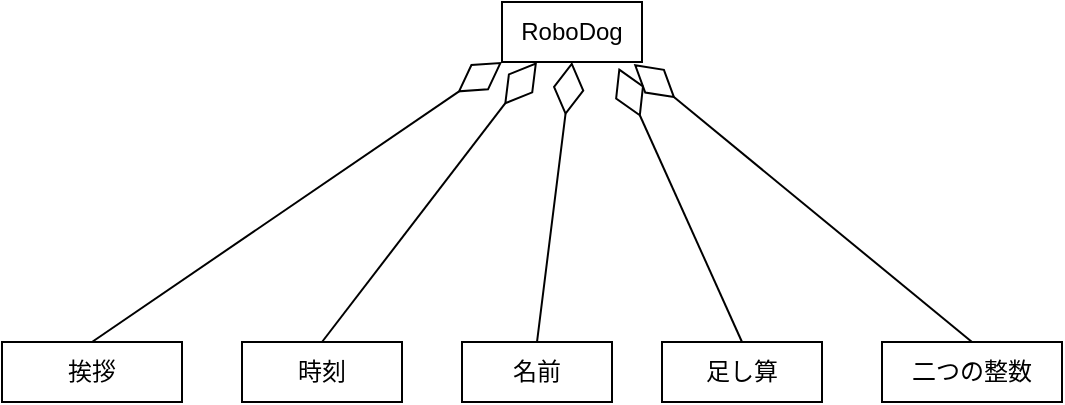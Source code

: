 <mxfile>
    <diagram id="lpPkFKzgFxVW_7bkYr9m" name="ページ1">
        <mxGraphModel dx="267" dy="333" grid="1" gridSize="10" guides="1" tooltips="1" connect="1" arrows="1" fold="1" page="1" pageScale="1" pageWidth="827" pageHeight="1169" math="0" shadow="0">
            <root>
                <mxCell id="0"/>
                <mxCell id="1" parent="0"/>
                <mxCell id="2" value="" style="endArrow=diamondThin;endFill=0;endSize=24;html=1;entryX=0.5;entryY=1;entryDx=0;entryDy=0;exitX=0.5;exitY=0;exitDx=0;exitDy=0;" edge="1" parent="1" source="4" target="3">
                    <mxGeometry width="160" relative="1" as="geometry">
                        <mxPoint x="250" y="150" as="sourcePoint"/>
                        <mxPoint x="280" y="240" as="targetPoint"/>
                    </mxGeometry>
                </mxCell>
                <mxCell id="3" value="RoboDog" style="html=1;whiteSpace=wrap;" vertex="1" parent="1">
                    <mxGeometry x="260" y="50" width="70" height="30" as="geometry"/>
                </mxCell>
                <mxCell id="4" value="名前" style="html=1;whiteSpace=wrap;" vertex="1" parent="1">
                    <mxGeometry x="240" y="220" width="75" height="30" as="geometry"/>
                </mxCell>
                <mxCell id="5" value="時刻" style="html=1;whiteSpace=wrap;" vertex="1" parent="1">
                    <mxGeometry x="130" y="220" width="80" height="30" as="geometry"/>
                </mxCell>
                <mxCell id="6" value="挨拶" style="html=1;whiteSpace=wrap;" vertex="1" parent="1">
                    <mxGeometry x="10" y="220" width="90" height="30" as="geometry"/>
                </mxCell>
                <mxCell id="7" value="" style="endArrow=diamondThin;endFill=0;endSize=24;html=1;entryX=0.25;entryY=1;entryDx=0;entryDy=0;exitX=0.5;exitY=0;exitDx=0;exitDy=0;" edge="1" parent="1" source="5" target="3">
                    <mxGeometry width="160" relative="1" as="geometry">
                        <mxPoint x="190" y="170" as="sourcePoint"/>
                        <mxPoint x="289" y="230" as="targetPoint"/>
                    </mxGeometry>
                </mxCell>
                <mxCell id="8" value="" style="endArrow=diamondThin;endFill=0;endSize=24;html=1;exitX=0.5;exitY=0;exitDx=0;exitDy=0;entryX=0;entryY=1;entryDx=0;entryDy=0;" edge="1" parent="1" source="6" target="3">
                    <mxGeometry width="160" relative="1" as="geometry">
                        <mxPoint x="185" y="150" as="sourcePoint"/>
                        <mxPoint x="60" y="170" as="targetPoint"/>
                    </mxGeometry>
                </mxCell>
                <mxCell id="10" value="足し算" style="html=1;whiteSpace=wrap;" vertex="1" parent="1">
                    <mxGeometry x="340" y="220" width="80" height="30" as="geometry"/>
                </mxCell>
                <mxCell id="11" value="二つの整数" style="html=1;whiteSpace=wrap;" vertex="1" parent="1">
                    <mxGeometry x="450" y="220" width="90" height="30" as="geometry"/>
                </mxCell>
                <mxCell id="12" value="" style="endArrow=diamondThin;endFill=0;endSize=24;html=1;exitX=0.5;exitY=0;exitDx=0;exitDy=0;entryX=0.832;entryY=1.098;entryDx=0;entryDy=0;entryPerimeter=0;" edge="1" parent="1" source="10" target="3">
                    <mxGeometry width="160" relative="1" as="geometry">
                        <mxPoint x="240" y="220" as="sourcePoint"/>
                        <mxPoint x="190" y="132" as="targetPoint"/>
                    </mxGeometry>
                </mxCell>
                <mxCell id="13" value="" style="endArrow=diamondThin;endFill=0;endSize=24;html=1;exitX=0.5;exitY=0;exitDx=0;exitDy=0;entryX=0.941;entryY=1.035;entryDx=0;entryDy=0;entryPerimeter=0;" edge="1" parent="1" source="11" target="3">
                    <mxGeometry width="160" relative="1" as="geometry">
                        <mxPoint x="505.37" y="200.57" as="sourcePoint"/>
                        <mxPoint x="220" y="110" as="targetPoint"/>
                    </mxGeometry>
                </mxCell>
            </root>
        </mxGraphModel>
    </diagram>
</mxfile>